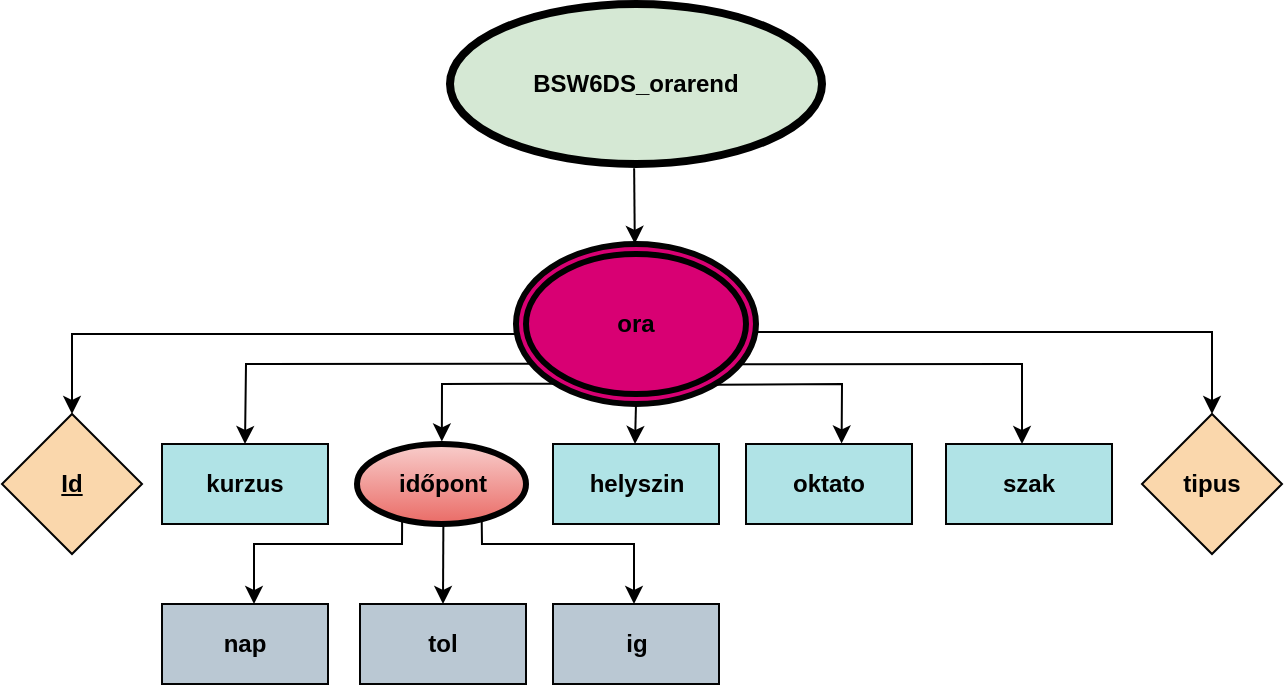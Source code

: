<mxfile version="26.1.0">
  <diagram name="1 oldal" id="4veMvRN0ZkE5KroLC7hb">
    <mxGraphModel grid="1" page="1" gridSize="10" guides="1" tooltips="1" connect="1" arrows="1" fold="1" pageScale="1" pageWidth="827" pageHeight="1169" math="0" shadow="0">
      <root>
        <mxCell id="0" />
        <mxCell id="1" parent="0" />
        <mxCell id="Tmp2gUFDtO5R_zg5TAwZ-1" value="BSW6DS_orarend" style="ellipse;whiteSpace=wrap;html=1;fillColor=#d5e8d4;strokeColor=light-dark(#000000, #446e2c);strokeWidth=4;fontStyle=1" vertex="1" parent="1">
          <mxGeometry x="324" y="20" width="186" height="80" as="geometry" />
        </mxCell>
        <mxCell id="Tmp2gUFDtO5R_zg5TAwZ-2" value="" style="ellipse;whiteSpace=wrap;html=1;fillColor=#d80073;fontColor=#ffffff;strokeColor=light-dark(#030303, #ffa9e0);strokeWidth=3;" vertex="1" parent="1">
          <mxGeometry x="357" y="140" width="120" height="80" as="geometry" />
        </mxCell>
        <mxCell id="Tmp2gUFDtO5R_zg5TAwZ-12" value="tipus" style="rhombus;whiteSpace=wrap;html=1;fillColor=#fad7ac;strokeColor=light-dark(#030303, #46a8af);fontStyle=1" vertex="1" parent="1">
          <mxGeometry x="670" y="225" width="70" height="70" as="geometry" />
        </mxCell>
        <mxCell id="Tmp2gUFDtO5R_zg5TAwZ-18" value="" style="endArrow=classic;html=1;rounded=0;exitX=0.495;exitY=1.026;exitDx=0;exitDy=0;exitPerimeter=0;entryX=0.495;entryY=-0.001;entryDx=0;entryDy=0;entryPerimeter=0;" edge="1" parent="1" source="Tmp2gUFDtO5R_zg5TAwZ-1" target="Tmp2gUFDtO5R_zg5TAwZ-2">
          <mxGeometry width="50" height="50" relative="1" as="geometry">
            <mxPoint x="416.5" y="90" as="sourcePoint" />
            <mxPoint x="416.5" y="140" as="targetPoint" />
          </mxGeometry>
        </mxCell>
        <mxCell id="Tmp2gUFDtO5R_zg5TAwZ-19" value="" style="endArrow=classic;html=1;rounded=0;exitX=0.5;exitY=1;exitDx=0;exitDy=0;" edge="1" parent="1" source="Tmp2gUFDtO5R_zg5TAwZ-2">
          <mxGeometry width="50" height="50" relative="1" as="geometry">
            <mxPoint x="416.5" y="210" as="sourcePoint" />
            <mxPoint x="416.5" y="240" as="targetPoint" />
          </mxGeometry>
        </mxCell>
        <mxCell id="Tmp2gUFDtO5R_zg5TAwZ-22" value="" style="endArrow=classic;html=1;rounded=0;exitX=0.065;exitY=0.748;exitDx=0;exitDy=0;entryX=0.5;entryY=0;entryDx=0;entryDy=0;exitPerimeter=0;" edge="1" parent="1" source="Tmp2gUFDtO5R_zg5TAwZ-2" target="Tmp2gUFDtO5R_zg5TAwZ-31">
          <mxGeometry width="50" height="50" relative="1" as="geometry">
            <mxPoint x="220" y="180" as="sourcePoint" />
            <mxPoint x="222" y="239" as="targetPoint" />
            <Array as="points">
              <mxPoint x="222" y="200" />
            </Array>
          </mxGeometry>
        </mxCell>
        <mxCell id="Tmp2gUFDtO5R_zg5TAwZ-23" value="" style="endArrow=classic;html=1;rounded=0;exitX=0.171;exitY=0.873;exitDx=0;exitDy=0;exitPerimeter=0;entryX=0.502;entryY=-0.032;entryDx=0;entryDy=0;entryPerimeter=0;" edge="1" parent="1" source="Tmp2gUFDtO5R_zg5TAwZ-2" target="Tmp2gUFDtO5R_zg5TAwZ-56">
          <mxGeometry width="50" height="50" relative="1" as="geometry">
            <mxPoint x="380" y="210" as="sourcePoint" />
            <mxPoint x="320" y="240" as="targetPoint" />
            <Array as="points">
              <mxPoint x="320" y="210" />
            </Array>
          </mxGeometry>
        </mxCell>
        <mxCell id="Tmp2gUFDtO5R_zg5TAwZ-25" value="" style="endArrow=classic;html=1;rounded=0;exitX=0.929;exitY=0.752;exitDx=0;exitDy=0;entryX=0.458;entryY=0;entryDx=0;entryDy=0;entryPerimeter=0;exitPerimeter=0;" edge="1" parent="1" source="Tmp2gUFDtO5R_zg5TAwZ-2" target="Tmp2gUFDtO5R_zg5TAwZ-42">
          <mxGeometry width="50" height="50" relative="1" as="geometry">
            <mxPoint x="821" y="200" as="sourcePoint" />
            <mxPoint x="650" y="240" as="targetPoint" />
            <Array as="points">
              <mxPoint x="610" y="200" />
            </Array>
          </mxGeometry>
        </mxCell>
        <mxCell id="Tmp2gUFDtO5R_zg5TAwZ-30" value="&lt;u&gt;Id&lt;/u&gt;" style="rhombus;whiteSpace=wrap;html=1;fillColor=#fad7ac;strokeColor=light-dark(#030303, #46a8af);fontStyle=1" vertex="1" parent="1">
          <mxGeometry x="100" y="225" width="70" height="70" as="geometry" />
        </mxCell>
        <mxCell id="Tmp2gUFDtO5R_zg5TAwZ-31" value="kurzus" style="rounded=0;whiteSpace=wrap;html=1;fillColor=#b0e3e6;strokeColor=light-dark(#030303, #46a8af);fontStyle=1" vertex="1" parent="1">
          <mxGeometry x="180" y="240" width="83" height="40" as="geometry" />
        </mxCell>
        <mxCell id="Tmp2gUFDtO5R_zg5TAwZ-40" value="helyszin" style="rounded=0;whiteSpace=wrap;html=1;fillColor=#b0e3e6;strokeColor=light-dark(#030303, #46a8af);fontStyle=1" vertex="1" parent="1">
          <mxGeometry x="375.5" y="240" width="83" height="40" as="geometry" />
        </mxCell>
        <mxCell id="Tmp2gUFDtO5R_zg5TAwZ-41" value="oktato" style="rounded=0;whiteSpace=wrap;html=1;fillColor=#b0e3e6;strokeColor=light-dark(#030303, #46a8af);fontStyle=1" vertex="1" parent="1">
          <mxGeometry x="472" y="240" width="83" height="40" as="geometry" />
        </mxCell>
        <mxCell id="Tmp2gUFDtO5R_zg5TAwZ-42" value="szak" style="rounded=0;whiteSpace=wrap;html=1;fillColor=#b0e3e6;strokeColor=light-dark(#030303, #46a8af);fontStyle=1" vertex="1" parent="1">
          <mxGeometry x="572" y="240" width="83" height="40" as="geometry" />
        </mxCell>
        <mxCell id="Tmp2gUFDtO5R_zg5TAwZ-43" value="" style="endArrow=classic;html=1;rounded=0;entryX=0.576;entryY=-0.007;entryDx=0;entryDy=0;exitX=0.828;exitY=0.879;exitDx=0;exitDy=0;exitPerimeter=0;entryPerimeter=0;" edge="1" parent="1" source="Tmp2gUFDtO5R_zg5TAwZ-2" target="Tmp2gUFDtO5R_zg5TAwZ-41">
          <mxGeometry width="50" height="50" relative="1" as="geometry">
            <mxPoint x="560" y="210" as="sourcePoint" />
            <mxPoint x="510" y="238" as="targetPoint" />
            <Array as="points">
              <mxPoint x="520" y="210" />
            </Array>
          </mxGeometry>
        </mxCell>
        <mxCell id="Tmp2gUFDtO5R_zg5TAwZ-44" value="" style="endArrow=classic;html=1;rounded=0;exitX=0.065;exitY=0.748;exitDx=0;exitDy=0;entryX=0.5;entryY=0;entryDx=0;entryDy=0;exitPerimeter=0;" edge="1" parent="1" target="Tmp2gUFDtO5R_zg5TAwZ-30">
          <mxGeometry width="50" height="50" relative="1" as="geometry">
            <mxPoint x="357" y="185" as="sourcePoint" />
            <mxPoint x="214" y="225" as="targetPoint" />
            <Array as="points">
              <mxPoint x="135" y="185" />
            </Array>
          </mxGeometry>
        </mxCell>
        <mxCell id="Tmp2gUFDtO5R_zg5TAwZ-45" value="" style="endArrow=classic;html=1;rounded=0;exitX=0.937;exitY=0.736;exitDx=0;exitDy=0;entryX=0.5;entryY=0;entryDx=0;entryDy=0;exitPerimeter=0;" edge="1" parent="1" target="Tmp2gUFDtO5R_zg5TAwZ-12">
          <mxGeometry width="50" height="50" relative="1" as="geometry">
            <mxPoint x="477" y="184" as="sourcePoint" />
            <mxPoint x="705" y="225" as="targetPoint" />
            <Array as="points">
              <mxPoint x="705" y="184" />
            </Array>
          </mxGeometry>
        </mxCell>
        <mxCell id="Tmp2gUFDtO5R_zg5TAwZ-46" value="nap" style="rounded=0;whiteSpace=wrap;html=1;fillColor=#bac8d3;strokeColor=light-dark(#030303, #46a8af);fontStyle=1" vertex="1" parent="1">
          <mxGeometry x="180" y="320" width="83" height="40" as="geometry" />
        </mxCell>
        <mxCell id="Tmp2gUFDtO5R_zg5TAwZ-47" value="tol" style="rounded=0;whiteSpace=wrap;html=1;fillColor=#bac8d3;strokeColor=light-dark(#030303, #46a8af);fontStyle=1" vertex="1" parent="1">
          <mxGeometry x="279" y="320" width="83" height="40" as="geometry" />
        </mxCell>
        <mxCell id="Tmp2gUFDtO5R_zg5TAwZ-48" value="ig" style="rounded=0;whiteSpace=wrap;html=1;fillColor=#bac8d3;strokeColor=light-dark(#030303, #46a8af);fontStyle=1" vertex="1" parent="1">
          <mxGeometry x="375.5" y="320" width="83" height="40" as="geometry" />
        </mxCell>
        <mxCell id="Tmp2gUFDtO5R_zg5TAwZ-50" value="" style="endArrow=classic;html=1;rounded=0;exitX=0.511;exitY=1.014;exitDx=0;exitDy=0;entryX=0.5;entryY=0;entryDx=0;entryDy=0;exitPerimeter=0;" edge="1" parent="1" source="Tmp2gUFDtO5R_zg5TAwZ-56" target="Tmp2gUFDtO5R_zg5TAwZ-47">
          <mxGeometry width="50" height="50" relative="1" as="geometry">
            <mxPoint x="320.75" y="280" as="sourcePoint" />
            <mxPoint x="320.25" y="300" as="targetPoint" />
          </mxGeometry>
        </mxCell>
        <mxCell id="Tmp2gUFDtO5R_zg5TAwZ-51" value="" style="endArrow=classic;html=1;rounded=0;exitX=0.738;exitY=0.973;exitDx=0;exitDy=0;exitPerimeter=0;entryX=0.488;entryY=0;entryDx=0;entryDy=0;entryPerimeter=0;" edge="1" parent="1" source="Tmp2gUFDtO5R_zg5TAwZ-56" target="Tmp2gUFDtO5R_zg5TAwZ-48">
          <mxGeometry width="50" height="50" relative="1" as="geometry">
            <mxPoint x="340.005" y="280" as="sourcePoint" />
            <mxPoint x="416" y="310" as="targetPoint" />
            <Array as="points">
              <mxPoint x="340" y="290" />
              <mxPoint x="416" y="290" />
            </Array>
          </mxGeometry>
        </mxCell>
        <mxCell id="Tmp2gUFDtO5R_zg5TAwZ-52" value="" style="endArrow=classic;html=1;rounded=0;exitX=0.267;exitY=0.975;exitDx=0;exitDy=0;entryX=0.488;entryY=0;entryDx=0;entryDy=0;entryPerimeter=0;exitPerimeter=0;" edge="1" parent="1" source="Tmp2gUFDtO5R_zg5TAwZ-56">
          <mxGeometry width="50" height="50" relative="1" as="geometry">
            <mxPoint x="299.75" y="280" as="sourcePoint" />
            <mxPoint x="226" y="320" as="targetPoint" />
            <Array as="points">
              <mxPoint x="300" y="290" />
              <mxPoint x="226" y="290" />
            </Array>
          </mxGeometry>
        </mxCell>
        <mxCell id="Tmp2gUFDtO5R_zg5TAwZ-55" value="ora" style="ellipse;whiteSpace=wrap;html=1;fillColor=#d80073;fontColor=light-dark(#000000, #121212);strokeColor=light-dark(#000000, #ffa9e0);strokeWidth=3;fontStyle=1" vertex="1" parent="1">
          <mxGeometry x="362" y="145" width="110" height="70" as="geometry" />
        </mxCell>
        <mxCell id="Tmp2gUFDtO5R_zg5TAwZ-56" value="időpont" style="ellipse;whiteSpace=wrap;html=1;strokeWidth=3;fillColor=#f8cecc;strokeColor=light-dark(#000000, #d7817e);fontStyle=1;gradientColor=#ea6b66;" vertex="1" parent="1">
          <mxGeometry x="277.5" y="240" width="84.5" height="40" as="geometry" />
        </mxCell>
      </root>
    </mxGraphModel>
  </diagram>
</mxfile>
